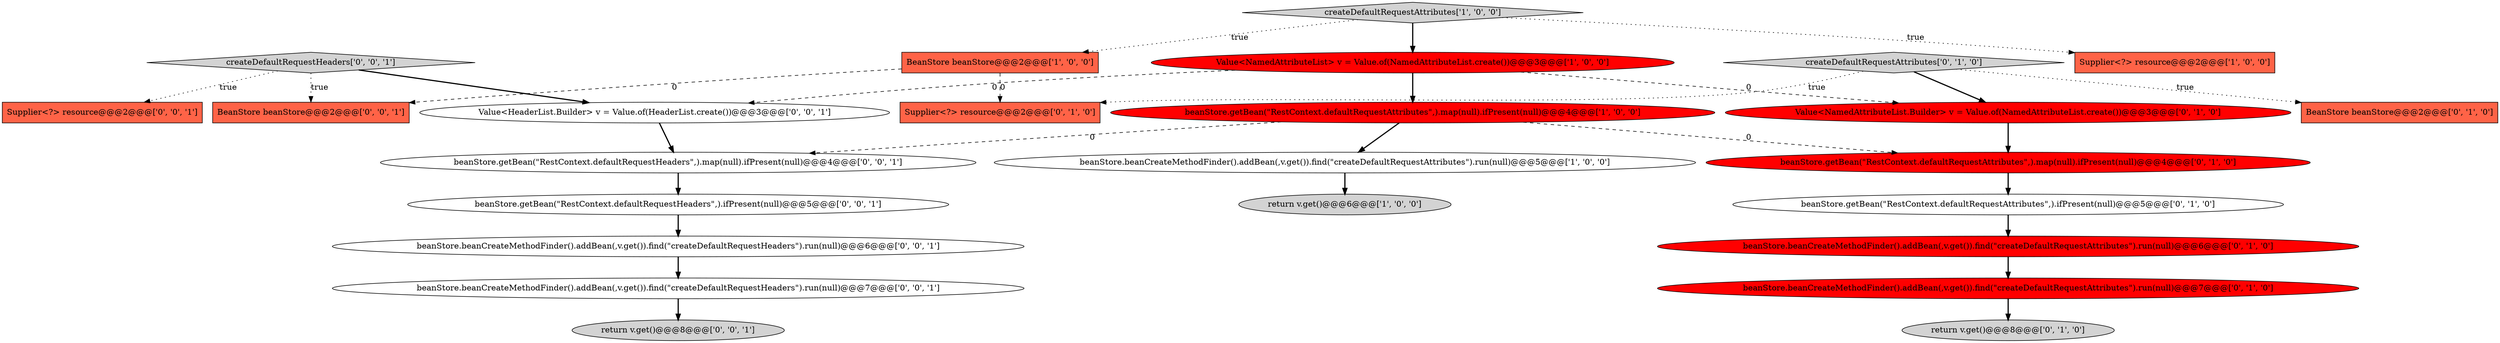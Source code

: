 digraph {
19 [style = filled, label = "BeanStore beanStore@@@2@@@['0', '0', '1']", fillcolor = tomato, shape = box image = "AAA0AAABBB3BBB"];
11 [style = filled, label = "beanStore.beanCreateMethodFinder().addBean(,v.get()).find(\"createDefaultRequestAttributes\").run(null)@@@6@@@['0', '1', '0']", fillcolor = red, shape = ellipse image = "AAA1AAABBB2BBB"];
0 [style = filled, label = "return v.get()@@@6@@@['1', '0', '0']", fillcolor = lightgray, shape = ellipse image = "AAA0AAABBB1BBB"];
12 [style = filled, label = "createDefaultRequestAttributes['0', '1', '0']", fillcolor = lightgray, shape = diamond image = "AAA0AAABBB2BBB"];
22 [style = filled, label = "return v.get()@@@8@@@['0', '0', '1']", fillcolor = lightgray, shape = ellipse image = "AAA0AAABBB3BBB"];
1 [style = filled, label = "Supplier<?> resource@@@2@@@['1', '0', '0']", fillcolor = tomato, shape = box image = "AAA0AAABBB1BBB"];
5 [style = filled, label = "Value<NamedAttributeList> v = Value.of(NamedAttributeList.create())@@@3@@@['1', '0', '0']", fillcolor = red, shape = ellipse image = "AAA1AAABBB1BBB"];
23 [style = filled, label = "beanStore.getBean(\"RestContext.defaultRequestHeaders\",).ifPresent(null)@@@5@@@['0', '0', '1']", fillcolor = white, shape = ellipse image = "AAA0AAABBB3BBB"];
10 [style = filled, label = "Value<NamedAttributeList.Builder> v = Value.of(NamedAttributeList.create())@@@3@@@['0', '1', '0']", fillcolor = red, shape = ellipse image = "AAA1AAABBB2BBB"];
20 [style = filled, label = "createDefaultRequestHeaders['0', '0', '1']", fillcolor = lightgray, shape = diamond image = "AAA0AAABBB3BBB"];
4 [style = filled, label = "BeanStore beanStore@@@2@@@['1', '0', '0']", fillcolor = tomato, shape = box image = "AAA1AAABBB1BBB"];
8 [style = filled, label = "return v.get()@@@8@@@['0', '1', '0']", fillcolor = lightgray, shape = ellipse image = "AAA0AAABBB2BBB"];
9 [style = filled, label = "beanStore.getBean(\"RestContext.defaultRequestAttributes\",).ifPresent(null)@@@5@@@['0', '1', '0']", fillcolor = white, shape = ellipse image = "AAA0AAABBB2BBB"];
6 [style = filled, label = "createDefaultRequestAttributes['1', '0', '0']", fillcolor = lightgray, shape = diamond image = "AAA0AAABBB1BBB"];
14 [style = filled, label = "BeanStore beanStore@@@2@@@['0', '1', '0']", fillcolor = tomato, shape = box image = "AAA0AAABBB2BBB"];
2 [style = filled, label = "beanStore.getBean(\"RestContext.defaultRequestAttributes\",).map(null).ifPresent(null)@@@4@@@['1', '0', '0']", fillcolor = red, shape = ellipse image = "AAA1AAABBB1BBB"];
18 [style = filled, label = "beanStore.beanCreateMethodFinder().addBean(,v.get()).find(\"createDefaultRequestHeaders\").run(null)@@@7@@@['0', '0', '1']", fillcolor = white, shape = ellipse image = "AAA0AAABBB3BBB"];
24 [style = filled, label = "beanStore.beanCreateMethodFinder().addBean(,v.get()).find(\"createDefaultRequestHeaders\").run(null)@@@6@@@['0', '0', '1']", fillcolor = white, shape = ellipse image = "AAA0AAABBB3BBB"];
13 [style = filled, label = "beanStore.getBean(\"RestContext.defaultRequestAttributes\",).map(null).ifPresent(null)@@@4@@@['0', '1', '0']", fillcolor = red, shape = ellipse image = "AAA1AAABBB2BBB"];
21 [style = filled, label = "beanStore.getBean(\"RestContext.defaultRequestHeaders\",).map(null).ifPresent(null)@@@4@@@['0', '0', '1']", fillcolor = white, shape = ellipse image = "AAA0AAABBB3BBB"];
7 [style = filled, label = "beanStore.beanCreateMethodFinder().addBean(,v.get()).find(\"createDefaultRequestAttributes\").run(null)@@@7@@@['0', '1', '0']", fillcolor = red, shape = ellipse image = "AAA1AAABBB2BBB"];
16 [style = filled, label = "Supplier<?> resource@@@2@@@['0', '0', '1']", fillcolor = tomato, shape = box image = "AAA0AAABBB3BBB"];
3 [style = filled, label = "beanStore.beanCreateMethodFinder().addBean(,v.get()).find(\"createDefaultRequestAttributes\").run(null)@@@5@@@['1', '0', '0']", fillcolor = white, shape = ellipse image = "AAA0AAABBB1BBB"];
15 [style = filled, label = "Supplier<?> resource@@@2@@@['0', '1', '0']", fillcolor = tomato, shape = box image = "AAA1AAABBB2BBB"];
17 [style = filled, label = "Value<HeaderList.Builder> v = Value.of(HeaderList.create())@@@3@@@['0', '0', '1']", fillcolor = white, shape = ellipse image = "AAA0AAABBB3BBB"];
20->17 [style = bold, label=""];
9->11 [style = bold, label=""];
2->3 [style = bold, label=""];
6->1 [style = dotted, label="true"];
12->15 [style = dotted, label="true"];
7->8 [style = bold, label=""];
24->18 [style = bold, label=""];
3->0 [style = bold, label=""];
12->14 [style = dotted, label="true"];
6->5 [style = bold, label=""];
5->2 [style = bold, label=""];
23->24 [style = bold, label=""];
12->10 [style = bold, label=""];
18->22 [style = bold, label=""];
5->17 [style = dashed, label="0"];
6->4 [style = dotted, label="true"];
10->13 [style = bold, label=""];
5->10 [style = dashed, label="0"];
2->21 [style = dashed, label="0"];
2->13 [style = dashed, label="0"];
4->15 [style = dashed, label="0"];
4->19 [style = dashed, label="0"];
20->19 [style = dotted, label="true"];
13->9 [style = bold, label=""];
17->21 [style = bold, label=""];
11->7 [style = bold, label=""];
20->16 [style = dotted, label="true"];
21->23 [style = bold, label=""];
}
